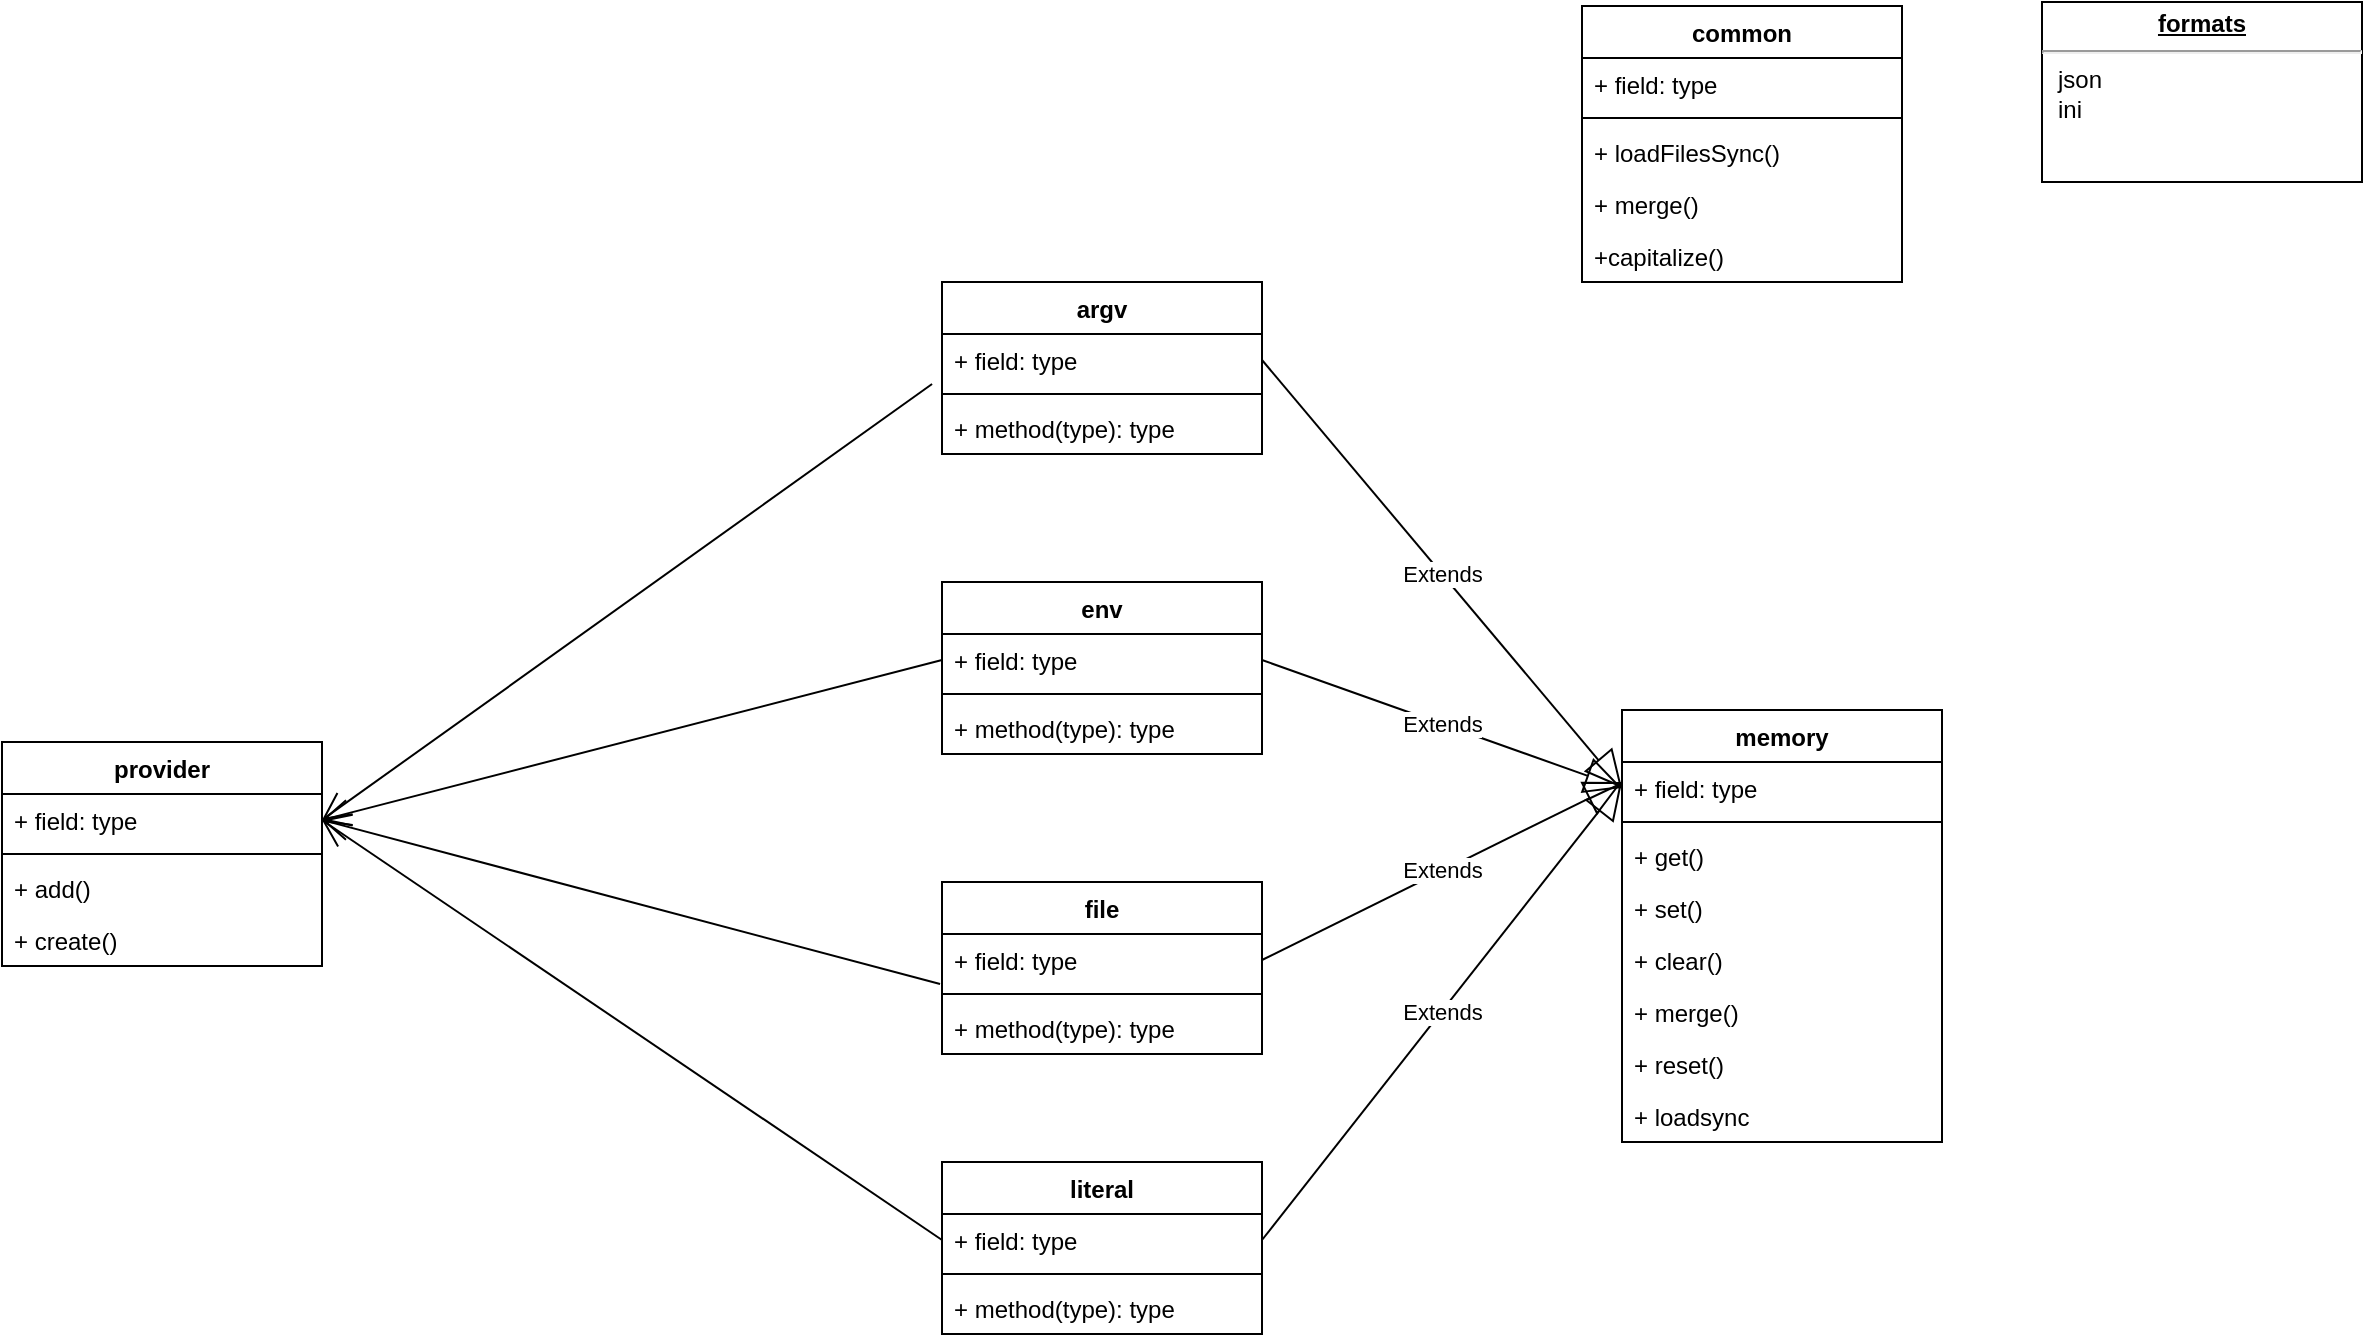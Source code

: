 <mxfile version="17.2.5" type="github">
  <diagram id="AB3Gqqrkai3Hd6e49s00" name="Page-1">
    <mxGraphModel dx="1426" dy="794" grid="1" gridSize="10" guides="1" tooltips="1" connect="1" arrows="1" fold="1" page="1" pageScale="1" pageWidth="3300" pageHeight="4681" math="0" shadow="0">
      <root>
        <mxCell id="0" />
        <mxCell id="1" parent="0" />
        <mxCell id="T6cKtmnk9A1dlIOKic1L-9" value="argv" style="swimlane;fontStyle=1;align=center;verticalAlign=top;childLayout=stackLayout;horizontal=1;startSize=26;horizontalStack=0;resizeParent=1;resizeParentMax=0;resizeLast=0;collapsible=1;marginBottom=0;" vertex="1" parent="1">
          <mxGeometry x="720" y="170" width="160" height="86" as="geometry" />
        </mxCell>
        <mxCell id="T6cKtmnk9A1dlIOKic1L-10" value="+ field: type" style="text;strokeColor=none;fillColor=none;align=left;verticalAlign=top;spacingLeft=4;spacingRight=4;overflow=hidden;rotatable=0;points=[[0,0.5],[1,0.5]];portConstraint=eastwest;" vertex="1" parent="T6cKtmnk9A1dlIOKic1L-9">
          <mxGeometry y="26" width="160" height="26" as="geometry" />
        </mxCell>
        <mxCell id="T6cKtmnk9A1dlIOKic1L-11" value="" style="line;strokeWidth=1;fillColor=none;align=left;verticalAlign=middle;spacingTop=-1;spacingLeft=3;spacingRight=3;rotatable=0;labelPosition=right;points=[];portConstraint=eastwest;" vertex="1" parent="T6cKtmnk9A1dlIOKic1L-9">
          <mxGeometry y="52" width="160" height="8" as="geometry" />
        </mxCell>
        <mxCell id="T6cKtmnk9A1dlIOKic1L-12" value="+ method(type): type" style="text;strokeColor=none;fillColor=none;align=left;verticalAlign=top;spacingLeft=4;spacingRight=4;overflow=hidden;rotatable=0;points=[[0,0.5],[1,0.5]];portConstraint=eastwest;" vertex="1" parent="T6cKtmnk9A1dlIOKic1L-9">
          <mxGeometry y="60" width="160" height="26" as="geometry" />
        </mxCell>
        <mxCell id="T6cKtmnk9A1dlIOKic1L-13" value="env" style="swimlane;fontStyle=1;align=center;verticalAlign=top;childLayout=stackLayout;horizontal=1;startSize=26;horizontalStack=0;resizeParent=1;resizeParentMax=0;resizeLast=0;collapsible=1;marginBottom=0;" vertex="1" parent="1">
          <mxGeometry x="720" y="320" width="160" height="86" as="geometry" />
        </mxCell>
        <mxCell id="T6cKtmnk9A1dlIOKic1L-14" value="+ field: type" style="text;strokeColor=none;fillColor=none;align=left;verticalAlign=top;spacingLeft=4;spacingRight=4;overflow=hidden;rotatable=0;points=[[0,0.5],[1,0.5]];portConstraint=eastwest;" vertex="1" parent="T6cKtmnk9A1dlIOKic1L-13">
          <mxGeometry y="26" width="160" height="26" as="geometry" />
        </mxCell>
        <mxCell id="T6cKtmnk9A1dlIOKic1L-15" value="" style="line;strokeWidth=1;fillColor=none;align=left;verticalAlign=middle;spacingTop=-1;spacingLeft=3;spacingRight=3;rotatable=0;labelPosition=right;points=[];portConstraint=eastwest;" vertex="1" parent="T6cKtmnk9A1dlIOKic1L-13">
          <mxGeometry y="52" width="160" height="8" as="geometry" />
        </mxCell>
        <mxCell id="T6cKtmnk9A1dlIOKic1L-16" value="+ method(type): type" style="text;strokeColor=none;fillColor=none;align=left;verticalAlign=top;spacingLeft=4;spacingRight=4;overflow=hidden;rotatable=0;points=[[0,0.5],[1,0.5]];portConstraint=eastwest;" vertex="1" parent="T6cKtmnk9A1dlIOKic1L-13">
          <mxGeometry y="60" width="160" height="26" as="geometry" />
        </mxCell>
        <mxCell id="T6cKtmnk9A1dlIOKic1L-17" value="file" style="swimlane;fontStyle=1;align=center;verticalAlign=top;childLayout=stackLayout;horizontal=1;startSize=26;horizontalStack=0;resizeParent=1;resizeParentMax=0;resizeLast=0;collapsible=1;marginBottom=0;" vertex="1" parent="1">
          <mxGeometry x="720" y="470" width="160" height="86" as="geometry" />
        </mxCell>
        <mxCell id="T6cKtmnk9A1dlIOKic1L-18" value="+ field: type" style="text;strokeColor=none;fillColor=none;align=left;verticalAlign=top;spacingLeft=4;spacingRight=4;overflow=hidden;rotatable=0;points=[[0,0.5],[1,0.5]];portConstraint=eastwest;" vertex="1" parent="T6cKtmnk9A1dlIOKic1L-17">
          <mxGeometry y="26" width="160" height="26" as="geometry" />
        </mxCell>
        <mxCell id="T6cKtmnk9A1dlIOKic1L-19" value="" style="line;strokeWidth=1;fillColor=none;align=left;verticalAlign=middle;spacingTop=-1;spacingLeft=3;spacingRight=3;rotatable=0;labelPosition=right;points=[];portConstraint=eastwest;" vertex="1" parent="T6cKtmnk9A1dlIOKic1L-17">
          <mxGeometry y="52" width="160" height="8" as="geometry" />
        </mxCell>
        <mxCell id="T6cKtmnk9A1dlIOKic1L-20" value="+ method(type): type" style="text;strokeColor=none;fillColor=none;align=left;verticalAlign=top;spacingLeft=4;spacingRight=4;overflow=hidden;rotatable=0;points=[[0,0.5],[1,0.5]];portConstraint=eastwest;" vertex="1" parent="T6cKtmnk9A1dlIOKic1L-17">
          <mxGeometry y="60" width="160" height="26" as="geometry" />
        </mxCell>
        <mxCell id="T6cKtmnk9A1dlIOKic1L-21" value="literal" style="swimlane;fontStyle=1;align=center;verticalAlign=top;childLayout=stackLayout;horizontal=1;startSize=26;horizontalStack=0;resizeParent=1;resizeParentMax=0;resizeLast=0;collapsible=1;marginBottom=0;" vertex="1" parent="1">
          <mxGeometry x="720" y="610" width="160" height="86" as="geometry" />
        </mxCell>
        <mxCell id="T6cKtmnk9A1dlIOKic1L-22" value="+ field: type" style="text;strokeColor=none;fillColor=none;align=left;verticalAlign=top;spacingLeft=4;spacingRight=4;overflow=hidden;rotatable=0;points=[[0,0.5],[1,0.5]];portConstraint=eastwest;" vertex="1" parent="T6cKtmnk9A1dlIOKic1L-21">
          <mxGeometry y="26" width="160" height="26" as="geometry" />
        </mxCell>
        <mxCell id="T6cKtmnk9A1dlIOKic1L-23" value="" style="line;strokeWidth=1;fillColor=none;align=left;verticalAlign=middle;spacingTop=-1;spacingLeft=3;spacingRight=3;rotatable=0;labelPosition=right;points=[];portConstraint=eastwest;" vertex="1" parent="T6cKtmnk9A1dlIOKic1L-21">
          <mxGeometry y="52" width="160" height="8" as="geometry" />
        </mxCell>
        <mxCell id="T6cKtmnk9A1dlIOKic1L-24" value="+ method(type): type" style="text;strokeColor=none;fillColor=none;align=left;verticalAlign=top;spacingLeft=4;spacingRight=4;overflow=hidden;rotatable=0;points=[[0,0.5],[1,0.5]];portConstraint=eastwest;" vertex="1" parent="T6cKtmnk9A1dlIOKic1L-21">
          <mxGeometry y="60" width="160" height="26" as="geometry" />
        </mxCell>
        <mxCell id="T6cKtmnk9A1dlIOKic1L-26" value="memory" style="swimlane;fontStyle=1;align=center;verticalAlign=top;childLayout=stackLayout;horizontal=1;startSize=26;horizontalStack=0;resizeParent=1;resizeParentMax=0;resizeLast=0;collapsible=1;marginBottom=0;" vertex="1" parent="1">
          <mxGeometry x="1060" y="384" width="160" height="216" as="geometry" />
        </mxCell>
        <mxCell id="T6cKtmnk9A1dlIOKic1L-27" value="+ field: type" style="text;strokeColor=none;fillColor=none;align=left;verticalAlign=top;spacingLeft=4;spacingRight=4;overflow=hidden;rotatable=0;points=[[0,0.5],[1,0.5]];portConstraint=eastwest;" vertex="1" parent="T6cKtmnk9A1dlIOKic1L-26">
          <mxGeometry y="26" width="160" height="26" as="geometry" />
        </mxCell>
        <mxCell id="T6cKtmnk9A1dlIOKic1L-28" value="" style="line;strokeWidth=1;fillColor=none;align=left;verticalAlign=middle;spacingTop=-1;spacingLeft=3;spacingRight=3;rotatable=0;labelPosition=right;points=[];portConstraint=eastwest;" vertex="1" parent="T6cKtmnk9A1dlIOKic1L-26">
          <mxGeometry y="52" width="160" height="8" as="geometry" />
        </mxCell>
        <mxCell id="T6cKtmnk9A1dlIOKic1L-29" value="+ get()" style="text;strokeColor=none;fillColor=none;align=left;verticalAlign=top;spacingLeft=4;spacingRight=4;overflow=hidden;rotatable=0;points=[[0,0.5],[1,0.5]];portConstraint=eastwest;" vertex="1" parent="T6cKtmnk9A1dlIOKic1L-26">
          <mxGeometry y="60" width="160" height="26" as="geometry" />
        </mxCell>
        <mxCell id="T6cKtmnk9A1dlIOKic1L-40" value="+ set()" style="text;strokeColor=none;fillColor=none;align=left;verticalAlign=top;spacingLeft=4;spacingRight=4;overflow=hidden;rotatable=0;points=[[0,0.5],[1,0.5]];portConstraint=eastwest;" vertex="1" parent="T6cKtmnk9A1dlIOKic1L-26">
          <mxGeometry y="86" width="160" height="26" as="geometry" />
        </mxCell>
        <mxCell id="T6cKtmnk9A1dlIOKic1L-41" value="+ clear()" style="text;strokeColor=none;fillColor=none;align=left;verticalAlign=top;spacingLeft=4;spacingRight=4;overflow=hidden;rotatable=0;points=[[0,0.5],[1,0.5]];portConstraint=eastwest;" vertex="1" parent="T6cKtmnk9A1dlIOKic1L-26">
          <mxGeometry y="112" width="160" height="26" as="geometry" />
        </mxCell>
        <mxCell id="T6cKtmnk9A1dlIOKic1L-42" value="+ merge()" style="text;strokeColor=none;fillColor=none;align=left;verticalAlign=top;spacingLeft=4;spacingRight=4;overflow=hidden;rotatable=0;points=[[0,0.5],[1,0.5]];portConstraint=eastwest;" vertex="1" parent="T6cKtmnk9A1dlIOKic1L-26">
          <mxGeometry y="138" width="160" height="26" as="geometry" />
        </mxCell>
        <mxCell id="T6cKtmnk9A1dlIOKic1L-43" value="+ reset()" style="text;strokeColor=none;fillColor=none;align=left;verticalAlign=top;spacingLeft=4;spacingRight=4;overflow=hidden;rotatable=0;points=[[0,0.5],[1,0.5]];portConstraint=eastwest;" vertex="1" parent="T6cKtmnk9A1dlIOKic1L-26">
          <mxGeometry y="164" width="160" height="26" as="geometry" />
        </mxCell>
        <mxCell id="T6cKtmnk9A1dlIOKic1L-44" value="+ loadsync" style="text;strokeColor=none;fillColor=none;align=left;verticalAlign=top;spacingLeft=4;spacingRight=4;overflow=hidden;rotatable=0;points=[[0,0.5],[1,0.5]];portConstraint=eastwest;" vertex="1" parent="T6cKtmnk9A1dlIOKic1L-26">
          <mxGeometry y="190" width="160" height="26" as="geometry" />
        </mxCell>
        <mxCell id="T6cKtmnk9A1dlIOKic1L-30" value="Extends" style="endArrow=block;endSize=16;endFill=0;html=1;rounded=0;entryX=0;entryY=0.5;entryDx=0;entryDy=0;exitX=1;exitY=0.5;exitDx=0;exitDy=0;" edge="1" parent="1" source="T6cKtmnk9A1dlIOKic1L-10" target="T6cKtmnk9A1dlIOKic1L-27">
          <mxGeometry width="160" relative="1" as="geometry">
            <mxPoint x="650" y="420" as="sourcePoint" />
            <mxPoint x="810" y="420" as="targetPoint" />
          </mxGeometry>
        </mxCell>
        <mxCell id="T6cKtmnk9A1dlIOKic1L-31" value="Extends" style="endArrow=block;endSize=16;endFill=0;html=1;rounded=0;entryX=0;entryY=0.5;entryDx=0;entryDy=0;exitX=1;exitY=0.5;exitDx=0;exitDy=0;" edge="1" parent="1" source="T6cKtmnk9A1dlIOKic1L-14" target="T6cKtmnk9A1dlIOKic1L-27">
          <mxGeometry width="160" relative="1" as="geometry">
            <mxPoint x="890" y="219" as="sourcePoint" />
            <mxPoint x="1070" y="433" as="targetPoint" />
          </mxGeometry>
        </mxCell>
        <mxCell id="T6cKtmnk9A1dlIOKic1L-32" value="Extends" style="endArrow=block;endSize=16;endFill=0;html=1;rounded=0;exitX=1;exitY=0.5;exitDx=0;exitDy=0;" edge="1" parent="1" source="T6cKtmnk9A1dlIOKic1L-18">
          <mxGeometry width="160" relative="1" as="geometry">
            <mxPoint x="650" y="420" as="sourcePoint" />
            <mxPoint x="1060" y="420" as="targetPoint" />
          </mxGeometry>
        </mxCell>
        <mxCell id="T6cKtmnk9A1dlIOKic1L-33" value="Extends" style="endArrow=block;endSize=16;endFill=0;html=1;rounded=0;exitX=1;exitY=0.5;exitDx=0;exitDy=0;" edge="1" parent="1" source="T6cKtmnk9A1dlIOKic1L-22">
          <mxGeometry width="160" relative="1" as="geometry">
            <mxPoint x="650" y="420" as="sourcePoint" />
            <mxPoint x="1060" y="420" as="targetPoint" />
          </mxGeometry>
        </mxCell>
        <mxCell id="T6cKtmnk9A1dlIOKic1L-34" value="" style="endArrow=open;endFill=1;endSize=12;html=1;rounded=0;entryX=1;entryY=0.5;entryDx=0;entryDy=0;exitX=-0.031;exitY=0.962;exitDx=0;exitDy=0;exitPerimeter=0;" edge="1" parent="1" source="T6cKtmnk9A1dlIOKic1L-10" target="T6cKtmnk9A1dlIOKic1L-6">
          <mxGeometry width="160" relative="1" as="geometry">
            <mxPoint x="650" y="420" as="sourcePoint" />
            <mxPoint x="810" y="420" as="targetPoint" />
          </mxGeometry>
        </mxCell>
        <mxCell id="T6cKtmnk9A1dlIOKic1L-35" value="" style="endArrow=open;endFill=1;endSize=12;html=1;rounded=0;exitX=0;exitY=0.5;exitDx=0;exitDy=0;entryX=1;entryY=0.5;entryDx=0;entryDy=0;" edge="1" parent="1" source="T6cKtmnk9A1dlIOKic1L-14" target="T6cKtmnk9A1dlIOKic1L-6">
          <mxGeometry width="160" relative="1" as="geometry">
            <mxPoint x="650" y="420" as="sourcePoint" />
            <mxPoint x="810" y="420" as="targetPoint" />
          </mxGeometry>
        </mxCell>
        <mxCell id="T6cKtmnk9A1dlIOKic1L-37" value="" style="endArrow=open;endFill=1;endSize=12;html=1;rounded=0;exitX=-0.006;exitY=0.962;exitDx=0;exitDy=0;entryX=1;entryY=0.5;entryDx=0;entryDy=0;exitPerimeter=0;" edge="1" parent="1" source="T6cKtmnk9A1dlIOKic1L-18" target="T6cKtmnk9A1dlIOKic1L-6">
          <mxGeometry width="160" relative="1" as="geometry">
            <mxPoint x="730" y="369" as="sourcePoint" />
            <mxPoint x="590" y="439" as="targetPoint" />
          </mxGeometry>
        </mxCell>
        <mxCell id="T6cKtmnk9A1dlIOKic1L-38" value="" style="endArrow=open;endFill=1;endSize=12;html=1;rounded=0;exitX=0;exitY=0.5;exitDx=0;exitDy=0;entryX=1;entryY=0.5;entryDx=0;entryDy=0;" edge="1" parent="1" source="T6cKtmnk9A1dlIOKic1L-22" target="T6cKtmnk9A1dlIOKic1L-6">
          <mxGeometry width="160" relative="1" as="geometry">
            <mxPoint x="729.04" y="531.012" as="sourcePoint" />
            <mxPoint x="580" y="430" as="targetPoint" />
          </mxGeometry>
        </mxCell>
        <mxCell id="T6cKtmnk9A1dlIOKic1L-45" value="common" style="swimlane;fontStyle=1;align=center;verticalAlign=top;childLayout=stackLayout;horizontal=1;startSize=26;horizontalStack=0;resizeParent=1;resizeParentMax=0;resizeLast=0;collapsible=1;marginBottom=0;" vertex="1" parent="1">
          <mxGeometry x="1040" y="32" width="160" height="138" as="geometry" />
        </mxCell>
        <mxCell id="T6cKtmnk9A1dlIOKic1L-46" value="+ field: type" style="text;strokeColor=none;fillColor=none;align=left;verticalAlign=top;spacingLeft=4;spacingRight=4;overflow=hidden;rotatable=0;points=[[0,0.5],[1,0.5]];portConstraint=eastwest;" vertex="1" parent="T6cKtmnk9A1dlIOKic1L-45">
          <mxGeometry y="26" width="160" height="26" as="geometry" />
        </mxCell>
        <mxCell id="T6cKtmnk9A1dlIOKic1L-47" value="" style="line;strokeWidth=1;fillColor=none;align=left;verticalAlign=middle;spacingTop=-1;spacingLeft=3;spacingRight=3;rotatable=0;labelPosition=right;points=[];portConstraint=eastwest;" vertex="1" parent="T6cKtmnk9A1dlIOKic1L-45">
          <mxGeometry y="52" width="160" height="8" as="geometry" />
        </mxCell>
        <mxCell id="T6cKtmnk9A1dlIOKic1L-48" value="+ loadFilesSync()" style="text;strokeColor=none;fillColor=none;align=left;verticalAlign=top;spacingLeft=4;spacingRight=4;overflow=hidden;rotatable=0;points=[[0,0.5],[1,0.5]];portConstraint=eastwest;" vertex="1" parent="T6cKtmnk9A1dlIOKic1L-45">
          <mxGeometry y="60" width="160" height="26" as="geometry" />
        </mxCell>
        <mxCell id="T6cKtmnk9A1dlIOKic1L-49" value="+ merge()" style="text;strokeColor=none;fillColor=none;align=left;verticalAlign=top;spacingLeft=4;spacingRight=4;overflow=hidden;rotatable=0;points=[[0,0.5],[1,0.5]];portConstraint=eastwest;" vertex="1" parent="T6cKtmnk9A1dlIOKic1L-45">
          <mxGeometry y="86" width="160" height="26" as="geometry" />
        </mxCell>
        <mxCell id="T6cKtmnk9A1dlIOKic1L-58" value="+capitalize()" style="text;strokeColor=none;fillColor=none;align=left;verticalAlign=top;spacingLeft=4;spacingRight=4;overflow=hidden;rotatable=0;points=[[0,0.5],[1,0.5]];portConstraint=eastwest;" vertex="1" parent="T6cKtmnk9A1dlIOKic1L-45">
          <mxGeometry y="112" width="160" height="26" as="geometry" />
        </mxCell>
        <mxCell id="T6cKtmnk9A1dlIOKic1L-57" value="&lt;p style=&quot;margin: 0px ; margin-top: 4px ; text-align: center ; text-decoration: underline&quot;&gt;&lt;b&gt;formats&lt;/b&gt;&lt;/p&gt;&lt;hr&gt;&lt;p style=&quot;margin: 0px ; margin-left: 8px&quot;&gt;json&lt;br&gt;ini&lt;/p&gt;" style="verticalAlign=top;align=left;overflow=fill;fontSize=12;fontFamily=Helvetica;html=1;" vertex="1" parent="1">
          <mxGeometry x="1270" y="30" width="160" height="90" as="geometry" />
        </mxCell>
        <mxCell id="T6cKtmnk9A1dlIOKic1L-5" value="provider" style="swimlane;fontStyle=1;align=center;verticalAlign=top;childLayout=stackLayout;horizontal=1;startSize=26;horizontalStack=0;resizeParent=1;resizeParentMax=0;resizeLast=0;collapsible=1;marginBottom=0;" vertex="1" parent="1">
          <mxGeometry x="250" y="400" width="160" height="112" as="geometry" />
        </mxCell>
        <mxCell id="T6cKtmnk9A1dlIOKic1L-6" value="+ field: type" style="text;strokeColor=none;fillColor=none;align=left;verticalAlign=top;spacingLeft=4;spacingRight=4;overflow=hidden;rotatable=0;points=[[0,0.5],[1,0.5]];portConstraint=eastwest;" vertex="1" parent="T6cKtmnk9A1dlIOKic1L-5">
          <mxGeometry y="26" width="160" height="26" as="geometry" />
        </mxCell>
        <mxCell id="T6cKtmnk9A1dlIOKic1L-7" value="" style="line;strokeWidth=1;fillColor=none;align=left;verticalAlign=middle;spacingTop=-1;spacingLeft=3;spacingRight=3;rotatable=0;labelPosition=right;points=[];portConstraint=eastwest;" vertex="1" parent="T6cKtmnk9A1dlIOKic1L-5">
          <mxGeometry y="52" width="160" height="8" as="geometry" />
        </mxCell>
        <mxCell id="T6cKtmnk9A1dlIOKic1L-8" value="+ add()" style="text;strokeColor=none;fillColor=none;align=left;verticalAlign=top;spacingLeft=4;spacingRight=4;overflow=hidden;rotatable=0;points=[[0,0.5],[1,0.5]];portConstraint=eastwest;" vertex="1" parent="T6cKtmnk9A1dlIOKic1L-5">
          <mxGeometry y="60" width="160" height="26" as="geometry" />
        </mxCell>
        <mxCell id="T6cKtmnk9A1dlIOKic1L-59" value="+ create()" style="text;strokeColor=none;fillColor=none;align=left;verticalAlign=top;spacingLeft=4;spacingRight=4;overflow=hidden;rotatable=0;points=[[0,0.5],[1,0.5]];portConstraint=eastwest;" vertex="1" parent="T6cKtmnk9A1dlIOKic1L-5">
          <mxGeometry y="86" width="160" height="26" as="geometry" />
        </mxCell>
      </root>
    </mxGraphModel>
  </diagram>
</mxfile>
